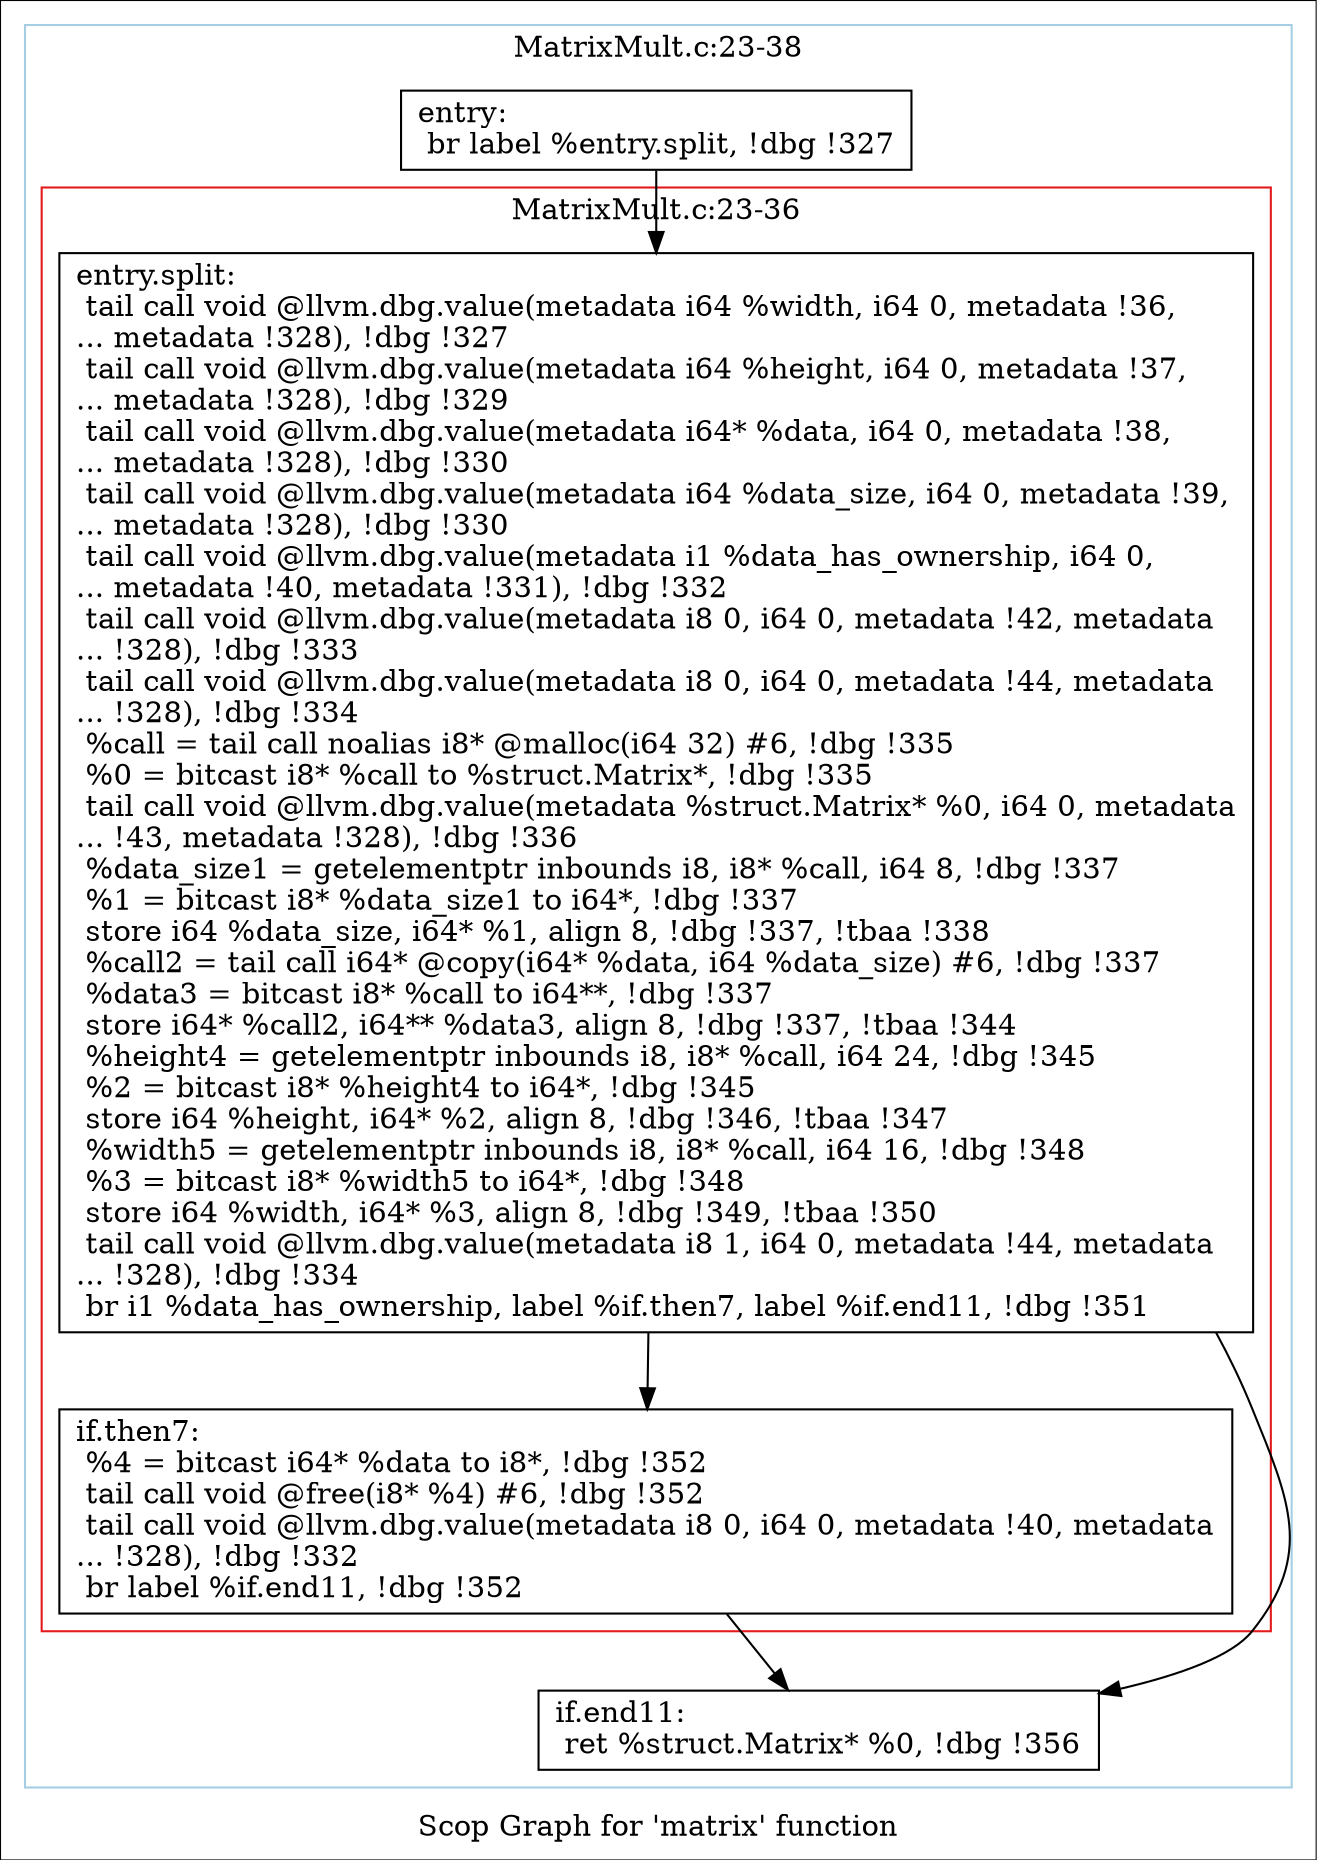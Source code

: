 digraph "Scop Graph for 'matrix' function" {
	label="Scop Graph for 'matrix' function";

	Node0xa71dd60 [shape=record,label="{entry:\l  br label %entry.split, !dbg !327\l}"];
	Node0xa71dd60 -> Node0xa7293c0;
	Node0xa7293c0 [shape=record,label="{entry.split:                                      \l  tail call void @llvm.dbg.value(metadata i64 %width, i64 0, metadata !36,\l... metadata !328), !dbg !327\l  tail call void @llvm.dbg.value(metadata i64 %height, i64 0, metadata !37,\l... metadata !328), !dbg !329\l  tail call void @llvm.dbg.value(metadata i64* %data, i64 0, metadata !38,\l... metadata !328), !dbg !330\l  tail call void @llvm.dbg.value(metadata i64 %data_size, i64 0, metadata !39,\l... metadata !328), !dbg !330\l  tail call void @llvm.dbg.value(metadata i1 %data_has_ownership, i64 0,\l... metadata !40, metadata !331), !dbg !332\l  tail call void @llvm.dbg.value(metadata i8 0, i64 0, metadata !42, metadata\l... !328), !dbg !333\l  tail call void @llvm.dbg.value(metadata i8 0, i64 0, metadata !44, metadata\l... !328), !dbg !334\l  %call = tail call noalias i8* @malloc(i64 32) #6, !dbg !335\l  %0 = bitcast i8* %call to %struct.Matrix*, !dbg !335\l  tail call void @llvm.dbg.value(metadata %struct.Matrix* %0, i64 0, metadata\l... !43, metadata !328), !dbg !336\l  %data_size1 = getelementptr inbounds i8, i8* %call, i64 8, !dbg !337\l  %1 = bitcast i8* %data_size1 to i64*, !dbg !337\l  store i64 %data_size, i64* %1, align 8, !dbg !337, !tbaa !338\l  %call2 = tail call i64* @copy(i64* %data, i64 %data_size) #6, !dbg !337\l  %data3 = bitcast i8* %call to i64**, !dbg !337\l  store i64* %call2, i64** %data3, align 8, !dbg !337, !tbaa !344\l  %height4 = getelementptr inbounds i8, i8* %call, i64 24, !dbg !345\l  %2 = bitcast i8* %height4 to i64*, !dbg !345\l  store i64 %height, i64* %2, align 8, !dbg !346, !tbaa !347\l  %width5 = getelementptr inbounds i8, i8* %call, i64 16, !dbg !348\l  %3 = bitcast i8* %width5 to i64*, !dbg !348\l  store i64 %width, i64* %3, align 8, !dbg !349, !tbaa !350\l  tail call void @llvm.dbg.value(metadata i8 1, i64 0, metadata !44, metadata\l... !328), !dbg !334\l  br i1 %data_has_ownership, label %if.then7, label %if.end11, !dbg !351\l}"];
	Node0xa7293c0 -> Node0xa6f3c90;
	Node0xa7293c0 -> Node0xa70bce0;
	Node0xa6f3c90 [shape=record,label="{if.then7:                                         \l  %4 = bitcast i64* %data to i8*, !dbg !352\l  tail call void @free(i8* %4) #6, !dbg !352\l  tail call void @llvm.dbg.value(metadata i8 0, i64 0, metadata !40, metadata\l... !328), !dbg !332\l  br label %if.end11, !dbg !352\l}"];
	Node0xa6f3c90 -> Node0xa70bce0;
	Node0xa70bce0 [shape=record,label="{if.end11:                                         \l  ret %struct.Matrix* %0, !dbg !356\l}"];
	colorscheme = "paired12"
        subgraph cluster_0xa776090 {
          label = "MatrixMult.c:23-38
";
          style = solid;
          color = 1
          subgraph cluster_0xa763f80 {
            label = "MatrixMult.c:23-36
";
            style = solid;
            color = 6
            Node0xa7293c0;
            Node0xa6f3c90;
          }
          Node0xa71dd60;
          Node0xa70bce0;
        }
}
